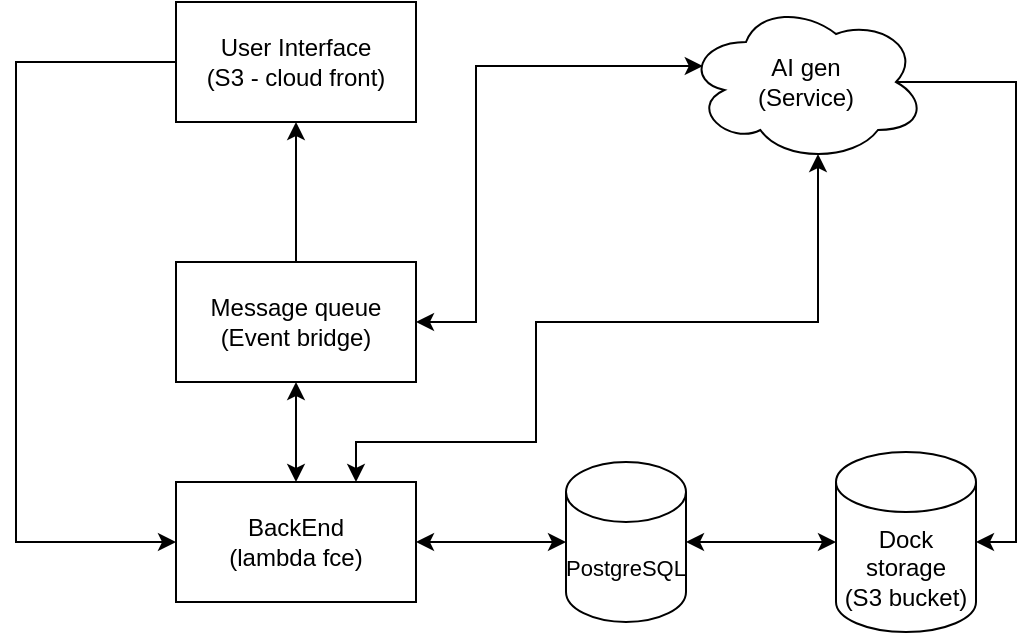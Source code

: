 <mxfile version="24.0.3" type="device">
  <diagram name="Stránka-1" id="Kdng2bBrpUKedUkJqB7N">
    <mxGraphModel dx="1050" dy="530" grid="1" gridSize="10" guides="1" tooltips="1" connect="1" arrows="1" fold="1" page="1" pageScale="1" pageWidth="1169" pageHeight="827" math="0" shadow="0">
      <root>
        <mxCell id="0" />
        <mxCell id="1" parent="0" />
        <mxCell id="hYX36JWZFe9LmK4qzKHg-16" style="edgeStyle=orthogonalEdgeStyle;rounded=0;orthogonalLoop=1;jettySize=auto;html=1;exitX=0;exitY=0.5;exitDx=0;exitDy=0;entryX=0;entryY=0.5;entryDx=0;entryDy=0;" edge="1" parent="1" source="hYX36JWZFe9LmK4qzKHg-1" target="hYX36JWZFe9LmK4qzKHg-3">
          <mxGeometry relative="1" as="geometry">
            <Array as="points">
              <mxPoint x="310" y="110" />
              <mxPoint x="310" y="350" />
            </Array>
          </mxGeometry>
        </mxCell>
        <mxCell id="hYX36JWZFe9LmK4qzKHg-1" value="User Interface&lt;div&gt;(S3 - cloud front)&lt;/div&gt;" style="rounded=0;whiteSpace=wrap;html=1;" vertex="1" parent="1">
          <mxGeometry x="390" y="80" width="120" height="60" as="geometry" />
        </mxCell>
        <mxCell id="hYX36JWZFe9LmK4qzKHg-15" style="edgeStyle=orthogonalEdgeStyle;rounded=0;orthogonalLoop=1;jettySize=auto;html=1;exitX=0.5;exitY=0;exitDx=0;exitDy=0;entryX=0.5;entryY=1;entryDx=0;entryDy=0;" edge="1" parent="1" source="hYX36JWZFe9LmK4qzKHg-2" target="hYX36JWZFe9LmK4qzKHg-1">
          <mxGeometry relative="1" as="geometry" />
        </mxCell>
        <mxCell id="hYX36JWZFe9LmK4qzKHg-2" value="Message queue&lt;div&gt;(Event bridge)&lt;/div&gt;" style="rounded=0;whiteSpace=wrap;html=1;" vertex="1" parent="1">
          <mxGeometry x="390" y="210" width="120" height="60" as="geometry" />
        </mxCell>
        <mxCell id="hYX36JWZFe9LmK4qzKHg-10" style="edgeStyle=orthogonalEdgeStyle;rounded=0;orthogonalLoop=1;jettySize=auto;html=1;exitX=0.5;exitY=0;exitDx=0;exitDy=0;startArrow=classic;startFill=1;" edge="1" parent="1" source="hYX36JWZFe9LmK4qzKHg-3" target="hYX36JWZFe9LmK4qzKHg-2">
          <mxGeometry relative="1" as="geometry" />
        </mxCell>
        <mxCell id="hYX36JWZFe9LmK4qzKHg-3" value="BackEnd&lt;div&gt;(lambda fce)&lt;/div&gt;" style="rounded=0;whiteSpace=wrap;html=1;" vertex="1" parent="1">
          <mxGeometry x="390" y="320" width="120" height="60" as="geometry" />
        </mxCell>
        <mxCell id="hYX36JWZFe9LmK4qzKHg-12" style="edgeStyle=orthogonalEdgeStyle;rounded=0;orthogonalLoop=1;jettySize=auto;html=1;exitX=1;exitY=0.5;exitDx=0;exitDy=0;exitPerimeter=0;startArrow=classic;startFill=1;" edge="1" parent="1" source="hYX36JWZFe9LmK4qzKHg-4" target="hYX36JWZFe9LmK4qzKHg-5">
          <mxGeometry relative="1" as="geometry" />
        </mxCell>
        <mxCell id="hYX36JWZFe9LmK4qzKHg-4" value="&lt;font style=&quot;font-size: 11px;&quot;&gt;PostgreSQL&lt;/font&gt;" style="shape=cylinder3;whiteSpace=wrap;html=1;boundedLbl=1;backgroundOutline=1;size=15;" vertex="1" parent="1">
          <mxGeometry x="585" y="310" width="60" height="80" as="geometry" />
        </mxCell>
        <mxCell id="hYX36JWZFe9LmK4qzKHg-5" value="Dock storage&lt;div&gt;(S3 bucket)&lt;/div&gt;" style="shape=cylinder3;whiteSpace=wrap;html=1;boundedLbl=1;backgroundOutline=1;size=15;" vertex="1" parent="1">
          <mxGeometry x="720" y="305" width="70" height="90" as="geometry" />
        </mxCell>
        <mxCell id="hYX36JWZFe9LmK4qzKHg-6" value="AI gen&lt;div&gt;(Service)&lt;/div&gt;" style="ellipse;shape=cloud;whiteSpace=wrap;html=1;" vertex="1" parent="1">
          <mxGeometry x="645" y="80" width="120" height="80" as="geometry" />
        </mxCell>
        <mxCell id="hYX36JWZFe9LmK4qzKHg-11" style="edgeStyle=orthogonalEdgeStyle;rounded=0;orthogonalLoop=1;jettySize=auto;html=1;exitX=1;exitY=0.5;exitDx=0;exitDy=0;entryX=0;entryY=0.5;entryDx=0;entryDy=0;entryPerimeter=0;startArrow=classic;startFill=1;" edge="1" parent="1" source="hYX36JWZFe9LmK4qzKHg-3" target="hYX36JWZFe9LmK4qzKHg-4">
          <mxGeometry relative="1" as="geometry" />
        </mxCell>
        <mxCell id="hYX36JWZFe9LmK4qzKHg-13" style="edgeStyle=orthogonalEdgeStyle;rounded=0;orthogonalLoop=1;jettySize=auto;html=1;exitX=0.75;exitY=0;exitDx=0;exitDy=0;entryX=0.55;entryY=0.95;entryDx=0;entryDy=0;entryPerimeter=0;startArrow=classic;startFill=1;" edge="1" parent="1" source="hYX36JWZFe9LmK4qzKHg-3" target="hYX36JWZFe9LmK4qzKHg-6">
          <mxGeometry relative="1" as="geometry">
            <Array as="points">
              <mxPoint x="480" y="300" />
              <mxPoint x="570" y="300" />
              <mxPoint x="570" y="240" />
              <mxPoint x="711" y="240" />
            </Array>
          </mxGeometry>
        </mxCell>
        <mxCell id="hYX36JWZFe9LmK4qzKHg-18" style="edgeStyle=orthogonalEdgeStyle;rounded=0;orthogonalLoop=1;jettySize=auto;html=1;exitX=1;exitY=0.5;exitDx=0;exitDy=0;entryX=0.07;entryY=0.4;entryDx=0;entryDy=0;entryPerimeter=0;startArrow=classic;startFill=1;" edge="1" parent="1" source="hYX36JWZFe9LmK4qzKHg-2" target="hYX36JWZFe9LmK4qzKHg-6">
          <mxGeometry relative="1" as="geometry">
            <Array as="points">
              <mxPoint x="540" y="240" />
              <mxPoint x="540" y="112" />
            </Array>
          </mxGeometry>
        </mxCell>
        <mxCell id="hYX36JWZFe9LmK4qzKHg-19" style="edgeStyle=orthogonalEdgeStyle;rounded=0;orthogonalLoop=1;jettySize=auto;html=1;exitX=0.875;exitY=0.5;exitDx=0;exitDy=0;exitPerimeter=0;entryX=1;entryY=0.5;entryDx=0;entryDy=0;entryPerimeter=0;" edge="1" parent="1" source="hYX36JWZFe9LmK4qzKHg-6" target="hYX36JWZFe9LmK4qzKHg-5">
          <mxGeometry relative="1" as="geometry">
            <Array as="points">
              <mxPoint x="810" y="120" />
              <mxPoint x="810" y="350" />
            </Array>
          </mxGeometry>
        </mxCell>
      </root>
    </mxGraphModel>
  </diagram>
</mxfile>
